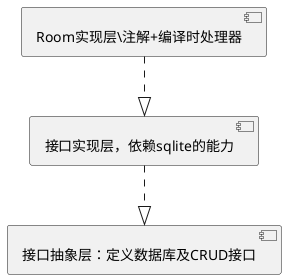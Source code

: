 @startuml
'https://plantuml.com/component-diagram
component [Room实现层\注解+编译时处理器] as com1

component [接口实现层，依赖sqlite的能力] as com2

component [接口抽象层：定义数据库及CRUD接口] as com3
com1 ..|> com2
com2 ..|> com3
@enduml